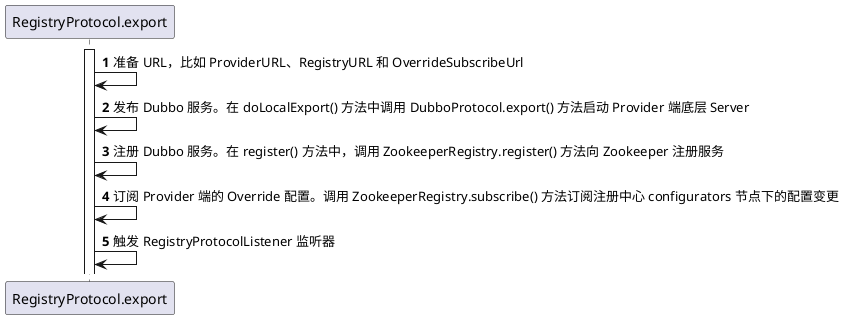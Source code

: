@startuml
'https://plantuml.com/sequence-diagram

autonumber

activate RegistryProtocol.export

RegistryProtocol.export -> RegistryProtocol.export: 准备 URL，比如 ProviderURL、RegistryURL 和 OverrideSubscribeUrl
RegistryProtocol.export -> RegistryProtocol.export: 发布 Dubbo 服务。在 doLocalExport() 方法中调用 DubboProtocol.export() 方法启动 Provider 端底层 Server
RegistryProtocol.export -> RegistryProtocol.export: 注册 Dubbo 服务。在 register() 方法中，调用 ZookeeperRegistry.register() 方法向 Zookeeper 注册服务
RegistryProtocol.export -> RegistryProtocol.export: 订阅 Provider 端的 Override 配置。调用 ZookeeperRegistry.subscribe() 方法订阅注册中心 configurators 节点下的配置变更
RegistryProtocol.export -> RegistryProtocol.export: 触发 RegistryProtocolListener 监听器
@enduml